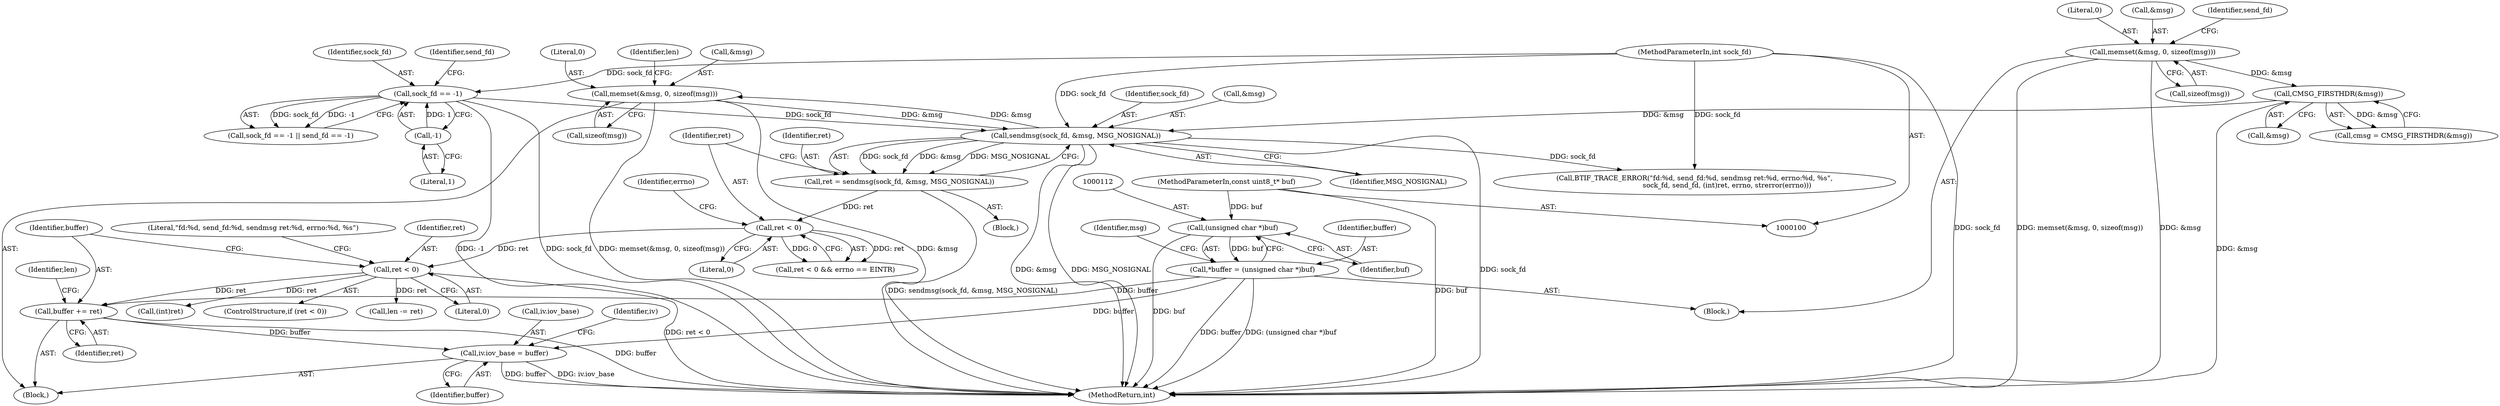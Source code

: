 digraph "1_Android_472271b153c5dc53c28beac55480a8d8434b2d5c_47@pointer" {
"1000196" [label="(Call,iv.iov_base = buffer)"];
"1000253" [label="(Call,buffer += ret)"];
"1000234" [label="(Call,ret < 0)"];
"1000227" [label="(Call,ret < 0)"];
"1000219" [label="(Call,ret = sendmsg(sock_fd, &msg, MSG_NOSIGNAL))"];
"1000221" [label="(Call,sendmsg(sock_fd, &msg, MSG_NOSIGNAL))"];
"1000129" [label="(Call,sock_fd == -1)"];
"1000101" [label="(MethodParameterIn,int sock_fd)"];
"1000131" [label="(Call,-1)"];
"1000259" [label="(Call,memset(&msg, 0, sizeof(msg)))"];
"1000153" [label="(Call,CMSG_FIRSTHDR(&msg))"];
"1000114" [label="(Call,memset(&msg, 0, sizeof(msg)))"];
"1000109" [label="(Call,*buffer = (unsigned char *)buf)"];
"1000111" [label="(Call,(unsigned char *)buf)"];
"1000102" [label="(MethodParameterIn,const uint8_t* buf)"];
"1000114" [label="(Call,memset(&msg, 0, sizeof(msg)))"];
"1000134" [label="(Identifier,send_fd)"];
"1000186" [label="(Identifier,len)"];
"1000221" [label="(Call,sendmsg(sock_fd, &msg, MSG_NOSIGNAL))"];
"1000263" [label="(Call,sizeof(msg))"];
"1000151" [label="(Call,cmsg = CMSG_FIRSTHDR(&msg))"];
"1000227" [label="(Call,ret < 0)"];
"1000228" [label="(Identifier,ret)"];
"1000226" [label="(Call,ret < 0 && errno == EINTR)"];
"1000239" [label="(Literal,\"fd:%d, send_fd:%d, sendmsg ret:%d, errno:%d, %s\")"];
"1000260" [label="(Call,&msg)"];
"1000219" [label="(Call,ret = sendmsg(sock_fd, &msg, MSG_NOSIGNAL))"];
"1000117" [label="(Literal,0)"];
"1000113" [label="(Identifier,buf)"];
"1000229" [label="(Literal,0)"];
"1000116" [label="(Identifier,msg)"];
"1000262" [label="(Literal,0)"];
"1000272" [label="(MethodReturn,int)"];
"1000132" [label="(Literal,1)"];
"1000101" [label="(MethodParameterIn,int sock_fd)"];
"1000196" [label="(Call,iv.iov_base = buffer)"];
"1000111" [label="(Call,(unsigned char *)buf)"];
"1000115" [label="(Call,&msg)"];
"1000188" [label="(Block,)"];
"1000234" [label="(Call,ret < 0)"];
"1000225" [label="(Identifier,MSG_NOSIGNAL)"];
"1000235" [label="(Identifier,ret)"];
"1000124" [label="(Identifier,send_fd)"];
"1000131" [label="(Call,-1)"];
"1000200" [label="(Identifier,buffer)"];
"1000220" [label="(Identifier,ret)"];
"1000231" [label="(Identifier,errno)"];
"1000110" [label="(Identifier,buffer)"];
"1000203" [label="(Identifier,iv)"];
"1000259" [label="(Call,memset(&msg, 0, sizeof(msg)))"];
"1000128" [label="(Call,sock_fd == -1 || send_fd == -1)"];
"1000238" [label="(Call,BTIF_TRACE_ERROR(\"fd:%d, send_fd:%d, sendmsg ret:%d, errno:%d, %s\",\n                              sock_fd, send_fd, (int)ret, errno, strerror(errno)))"];
"1000118" [label="(Call,sizeof(msg))"];
"1000256" [label="(Call,len -= ret)"];
"1000236" [label="(Literal,0)"];
"1000253" [label="(Call,buffer += ret)"];
"1000197" [label="(Call,iv.iov_base)"];
"1000242" [label="(Call,(int)ret)"];
"1000222" [label="(Identifier,sock_fd)"];
"1000255" [label="(Identifier,ret)"];
"1000153" [label="(Call,CMSG_FIRSTHDR(&msg))"];
"1000218" [label="(Block,)"];
"1000129" [label="(Call,sock_fd == -1)"];
"1000223" [label="(Call,&msg)"];
"1000257" [label="(Identifier,len)"];
"1000254" [label="(Identifier,buffer)"];
"1000105" [label="(Block,)"];
"1000109" [label="(Call,*buffer = (unsigned char *)buf)"];
"1000154" [label="(Call,&msg)"];
"1000130" [label="(Identifier,sock_fd)"];
"1000233" [label="(ControlStructure,if (ret < 0))"];
"1000102" [label="(MethodParameterIn,const uint8_t* buf)"];
"1000196" -> "1000188"  [label="AST: "];
"1000196" -> "1000200"  [label="CFG: "];
"1000197" -> "1000196"  [label="AST: "];
"1000200" -> "1000196"  [label="AST: "];
"1000203" -> "1000196"  [label="CFG: "];
"1000196" -> "1000272"  [label="DDG: buffer"];
"1000196" -> "1000272"  [label="DDG: iv.iov_base"];
"1000253" -> "1000196"  [label="DDG: buffer"];
"1000109" -> "1000196"  [label="DDG: buffer"];
"1000253" -> "1000188"  [label="AST: "];
"1000253" -> "1000255"  [label="CFG: "];
"1000254" -> "1000253"  [label="AST: "];
"1000255" -> "1000253"  [label="AST: "];
"1000257" -> "1000253"  [label="CFG: "];
"1000253" -> "1000272"  [label="DDG: buffer"];
"1000234" -> "1000253"  [label="DDG: ret"];
"1000109" -> "1000253"  [label="DDG: buffer"];
"1000234" -> "1000233"  [label="AST: "];
"1000234" -> "1000236"  [label="CFG: "];
"1000235" -> "1000234"  [label="AST: "];
"1000236" -> "1000234"  [label="AST: "];
"1000239" -> "1000234"  [label="CFG: "];
"1000254" -> "1000234"  [label="CFG: "];
"1000234" -> "1000272"  [label="DDG: ret < 0"];
"1000227" -> "1000234"  [label="DDG: ret"];
"1000234" -> "1000242"  [label="DDG: ret"];
"1000234" -> "1000256"  [label="DDG: ret"];
"1000227" -> "1000226"  [label="AST: "];
"1000227" -> "1000229"  [label="CFG: "];
"1000228" -> "1000227"  [label="AST: "];
"1000229" -> "1000227"  [label="AST: "];
"1000231" -> "1000227"  [label="CFG: "];
"1000226" -> "1000227"  [label="CFG: "];
"1000227" -> "1000226"  [label="DDG: ret"];
"1000227" -> "1000226"  [label="DDG: 0"];
"1000219" -> "1000227"  [label="DDG: ret"];
"1000219" -> "1000218"  [label="AST: "];
"1000219" -> "1000221"  [label="CFG: "];
"1000220" -> "1000219"  [label="AST: "];
"1000221" -> "1000219"  [label="AST: "];
"1000228" -> "1000219"  [label="CFG: "];
"1000219" -> "1000272"  [label="DDG: sendmsg(sock_fd, &msg, MSG_NOSIGNAL)"];
"1000221" -> "1000219"  [label="DDG: sock_fd"];
"1000221" -> "1000219"  [label="DDG: &msg"];
"1000221" -> "1000219"  [label="DDG: MSG_NOSIGNAL"];
"1000221" -> "1000225"  [label="CFG: "];
"1000222" -> "1000221"  [label="AST: "];
"1000223" -> "1000221"  [label="AST: "];
"1000225" -> "1000221"  [label="AST: "];
"1000221" -> "1000272"  [label="DDG: MSG_NOSIGNAL"];
"1000221" -> "1000272"  [label="DDG: &msg"];
"1000221" -> "1000272"  [label="DDG: sock_fd"];
"1000129" -> "1000221"  [label="DDG: sock_fd"];
"1000101" -> "1000221"  [label="DDG: sock_fd"];
"1000259" -> "1000221"  [label="DDG: &msg"];
"1000153" -> "1000221"  [label="DDG: &msg"];
"1000221" -> "1000238"  [label="DDG: sock_fd"];
"1000221" -> "1000259"  [label="DDG: &msg"];
"1000129" -> "1000128"  [label="AST: "];
"1000129" -> "1000131"  [label="CFG: "];
"1000130" -> "1000129"  [label="AST: "];
"1000131" -> "1000129"  [label="AST: "];
"1000134" -> "1000129"  [label="CFG: "];
"1000128" -> "1000129"  [label="CFG: "];
"1000129" -> "1000272"  [label="DDG: sock_fd"];
"1000129" -> "1000272"  [label="DDG: -1"];
"1000129" -> "1000128"  [label="DDG: sock_fd"];
"1000129" -> "1000128"  [label="DDG: -1"];
"1000101" -> "1000129"  [label="DDG: sock_fd"];
"1000131" -> "1000129"  [label="DDG: 1"];
"1000101" -> "1000100"  [label="AST: "];
"1000101" -> "1000272"  [label="DDG: sock_fd"];
"1000101" -> "1000238"  [label="DDG: sock_fd"];
"1000131" -> "1000132"  [label="CFG: "];
"1000132" -> "1000131"  [label="AST: "];
"1000259" -> "1000188"  [label="AST: "];
"1000259" -> "1000263"  [label="CFG: "];
"1000260" -> "1000259"  [label="AST: "];
"1000262" -> "1000259"  [label="AST: "];
"1000263" -> "1000259"  [label="AST: "];
"1000186" -> "1000259"  [label="CFG: "];
"1000259" -> "1000272"  [label="DDG: memset(&msg, 0, sizeof(msg))"];
"1000259" -> "1000272"  [label="DDG: &msg"];
"1000153" -> "1000151"  [label="AST: "];
"1000153" -> "1000154"  [label="CFG: "];
"1000154" -> "1000153"  [label="AST: "];
"1000151" -> "1000153"  [label="CFG: "];
"1000153" -> "1000272"  [label="DDG: &msg"];
"1000153" -> "1000151"  [label="DDG: &msg"];
"1000114" -> "1000153"  [label="DDG: &msg"];
"1000114" -> "1000105"  [label="AST: "];
"1000114" -> "1000118"  [label="CFG: "];
"1000115" -> "1000114"  [label="AST: "];
"1000117" -> "1000114"  [label="AST: "];
"1000118" -> "1000114"  [label="AST: "];
"1000124" -> "1000114"  [label="CFG: "];
"1000114" -> "1000272"  [label="DDG: memset(&msg, 0, sizeof(msg))"];
"1000114" -> "1000272"  [label="DDG: &msg"];
"1000109" -> "1000105"  [label="AST: "];
"1000109" -> "1000111"  [label="CFG: "];
"1000110" -> "1000109"  [label="AST: "];
"1000111" -> "1000109"  [label="AST: "];
"1000116" -> "1000109"  [label="CFG: "];
"1000109" -> "1000272"  [label="DDG: buffer"];
"1000109" -> "1000272"  [label="DDG: (unsigned char *)buf"];
"1000111" -> "1000109"  [label="DDG: buf"];
"1000111" -> "1000113"  [label="CFG: "];
"1000112" -> "1000111"  [label="AST: "];
"1000113" -> "1000111"  [label="AST: "];
"1000111" -> "1000272"  [label="DDG: buf"];
"1000102" -> "1000111"  [label="DDG: buf"];
"1000102" -> "1000100"  [label="AST: "];
"1000102" -> "1000272"  [label="DDG: buf"];
}
